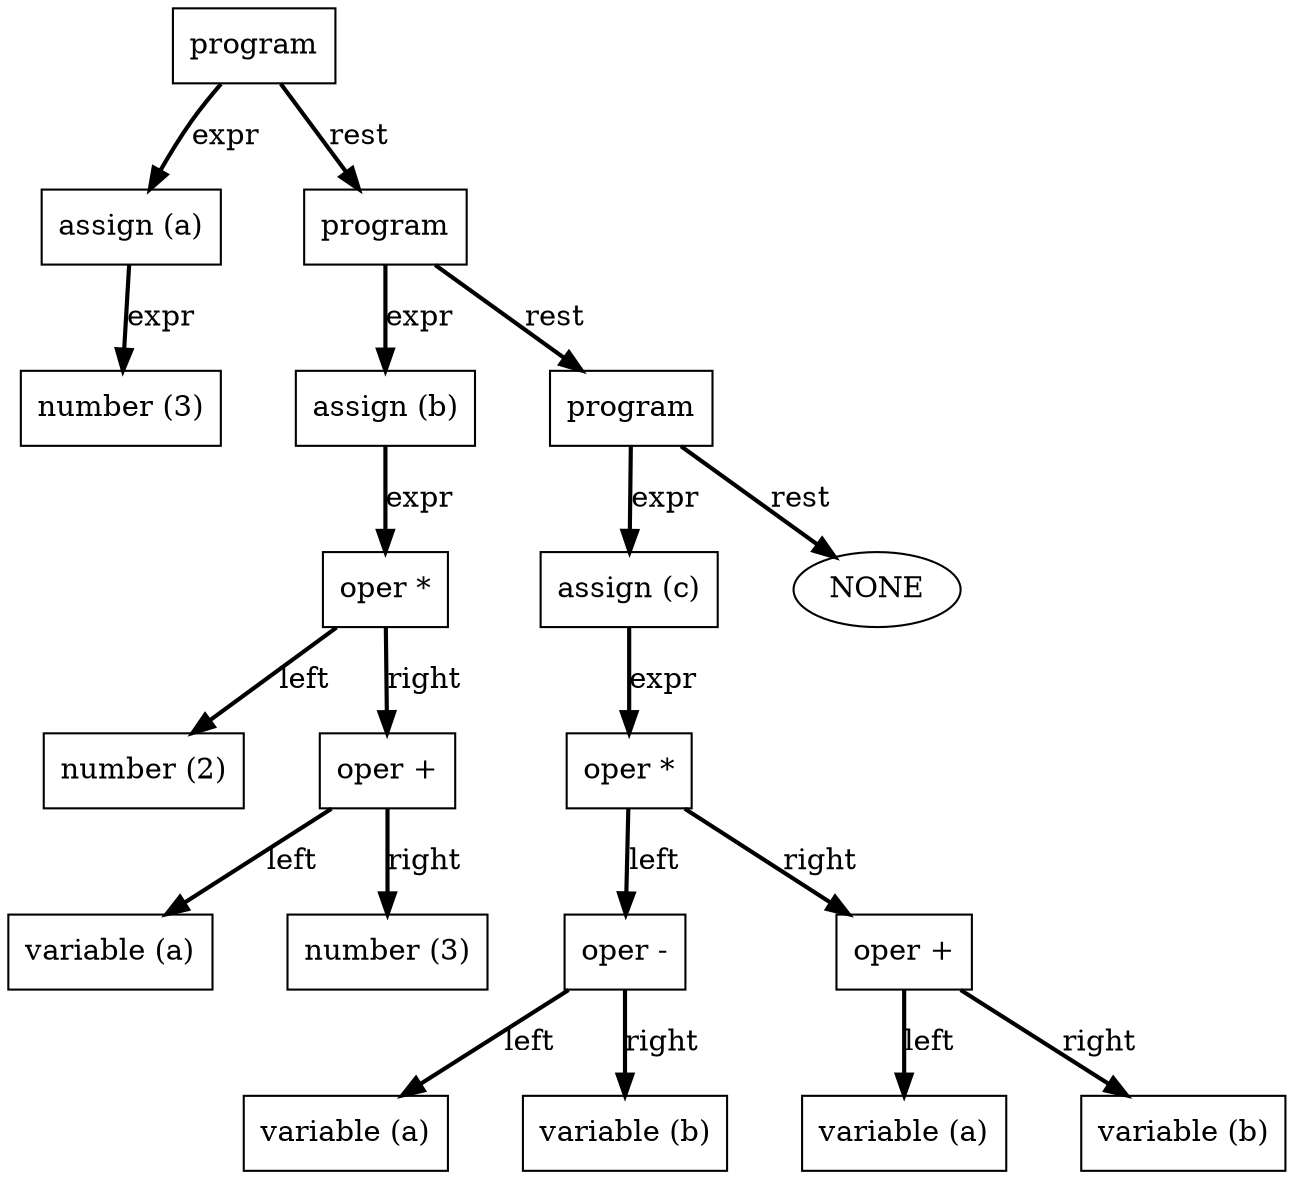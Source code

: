 digraph parsetree {
    ratio=fill
    node [shape="box"]
    edge [style=bold]
    ranksep=equally
    nodesep=0.5
    rankdir = TB
    clusterrank = local
N0 [label="program"]
N1 [label="assign (a)"]
N2 [label="number (3)"]
N1->N2 [label="expr"]
N0->N1 [label="expr"]
N3 [label="program"]
N4 [label="assign (b)"]
N5 [label="oper *"]
N6 [label="number (2)"]
N5->N6 [label="left"]
N7 [label="oper +"]
N8 [label="variable (a)"]
N7->N8 [label="left"]
N9 [label="number (3)"]
N7->N9 [label="right"]
N5->N7 [label="right"]
N4->N5 [label="expr"]
N3->N4 [label="expr"]
N10 [label="program"]
N11 [label="assign (c)"]
N12 [label="oper *"]
N13 [label="oper -"]
N14 [label="variable (a)"]
N13->N14 [label="left"]
N15 [label="variable (b)"]
N13->N15 [label="right"]
N12->N13 [label="left"]
N16 [label="oper +"]
N17 [label="variable (a)"]
N16->N17 [label="left"]
N18 [label="variable (b)"]
N16->N18 [label="right"]
N12->N16 [label="right"]
N11->N12 [label="expr"]
N10->N11 [label="expr"]
N19 [shape="ellipse", label="NONE"]
N10->N19 [label="rest"]
N3->N10 [label="rest"]
N0->N3 [label="rest"]
}
